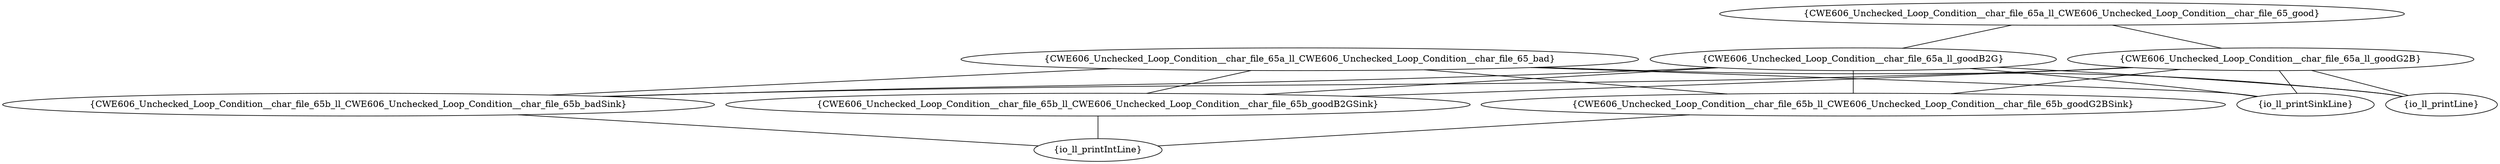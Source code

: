 graph "cg graph" {
CWE606_Unchecked_Loop_Condition__char_file_65a_ll_CWE606_Unchecked_Loop_Condition__char_file_65_bad [label="{CWE606_Unchecked_Loop_Condition__char_file_65a_ll_CWE606_Unchecked_Loop_Condition__char_file_65_bad}"];
io_ll_printLine [label="{io_ll_printLine}"];
CWE606_Unchecked_Loop_Condition__char_file_65b_ll_CWE606_Unchecked_Loop_Condition__char_file_65b_badSink [label="{CWE606_Unchecked_Loop_Condition__char_file_65b_ll_CWE606_Unchecked_Loop_Condition__char_file_65b_badSink}"];
CWE606_Unchecked_Loop_Condition__char_file_65b_ll_CWE606_Unchecked_Loop_Condition__char_file_65b_goodB2GSink [label="{CWE606_Unchecked_Loop_Condition__char_file_65b_ll_CWE606_Unchecked_Loop_Condition__char_file_65b_goodB2GSink}"];
CWE606_Unchecked_Loop_Condition__char_file_65b_ll_CWE606_Unchecked_Loop_Condition__char_file_65b_goodG2BSink [label="{CWE606_Unchecked_Loop_Condition__char_file_65b_ll_CWE606_Unchecked_Loop_Condition__char_file_65b_goodG2BSink}"];
io_ll_printSinkLine [label="{io_ll_printSinkLine}"];
CWE606_Unchecked_Loop_Condition__char_file_65a_ll_CWE606_Unchecked_Loop_Condition__char_file_65_good [label="{CWE606_Unchecked_Loop_Condition__char_file_65a_ll_CWE606_Unchecked_Loop_Condition__char_file_65_good}"];
CWE606_Unchecked_Loop_Condition__char_file_65a_ll_goodG2B [label="{CWE606_Unchecked_Loop_Condition__char_file_65a_ll_goodG2B}"];
CWE606_Unchecked_Loop_Condition__char_file_65a_ll_goodB2G [label="{CWE606_Unchecked_Loop_Condition__char_file_65a_ll_goodB2G}"];
io_ll_printIntLine [label="{io_ll_printIntLine}"];
CWE606_Unchecked_Loop_Condition__char_file_65a_ll_CWE606_Unchecked_Loop_Condition__char_file_65_bad -- io_ll_printLine;
CWE606_Unchecked_Loop_Condition__char_file_65a_ll_CWE606_Unchecked_Loop_Condition__char_file_65_bad -- CWE606_Unchecked_Loop_Condition__char_file_65b_ll_CWE606_Unchecked_Loop_Condition__char_file_65b_badSink;
CWE606_Unchecked_Loop_Condition__char_file_65a_ll_CWE606_Unchecked_Loop_Condition__char_file_65_bad -- CWE606_Unchecked_Loop_Condition__char_file_65b_ll_CWE606_Unchecked_Loop_Condition__char_file_65b_goodB2GSink;
CWE606_Unchecked_Loop_Condition__char_file_65a_ll_CWE606_Unchecked_Loop_Condition__char_file_65_bad -- CWE606_Unchecked_Loop_Condition__char_file_65b_ll_CWE606_Unchecked_Loop_Condition__char_file_65b_goodG2BSink;
CWE606_Unchecked_Loop_Condition__char_file_65a_ll_CWE606_Unchecked_Loop_Condition__char_file_65_bad -- io_ll_printSinkLine;
CWE606_Unchecked_Loop_Condition__char_file_65a_ll_CWE606_Unchecked_Loop_Condition__char_file_65_good -- CWE606_Unchecked_Loop_Condition__char_file_65a_ll_goodG2B;
CWE606_Unchecked_Loop_Condition__char_file_65a_ll_CWE606_Unchecked_Loop_Condition__char_file_65_good -- CWE606_Unchecked_Loop_Condition__char_file_65a_ll_goodB2G;
CWE606_Unchecked_Loop_Condition__char_file_65a_ll_goodG2B -- CWE606_Unchecked_Loop_Condition__char_file_65b_ll_CWE606_Unchecked_Loop_Condition__char_file_65b_badSink;
CWE606_Unchecked_Loop_Condition__char_file_65a_ll_goodG2B -- CWE606_Unchecked_Loop_Condition__char_file_65b_ll_CWE606_Unchecked_Loop_Condition__char_file_65b_goodB2GSink;
CWE606_Unchecked_Loop_Condition__char_file_65a_ll_goodG2B -- CWE606_Unchecked_Loop_Condition__char_file_65b_ll_CWE606_Unchecked_Loop_Condition__char_file_65b_goodG2BSink;
CWE606_Unchecked_Loop_Condition__char_file_65a_ll_goodG2B -- io_ll_printLine;
CWE606_Unchecked_Loop_Condition__char_file_65a_ll_goodG2B -- io_ll_printSinkLine;
CWE606_Unchecked_Loop_Condition__char_file_65b_ll_CWE606_Unchecked_Loop_Condition__char_file_65b_badSink -- io_ll_printIntLine;
CWE606_Unchecked_Loop_Condition__char_file_65b_ll_CWE606_Unchecked_Loop_Condition__char_file_65b_goodB2GSink -- io_ll_printIntLine;
CWE606_Unchecked_Loop_Condition__char_file_65b_ll_CWE606_Unchecked_Loop_Condition__char_file_65b_goodG2BSink -- io_ll_printIntLine;
CWE606_Unchecked_Loop_Condition__char_file_65a_ll_goodB2G -- io_ll_printLine;
CWE606_Unchecked_Loop_Condition__char_file_65a_ll_goodB2G -- CWE606_Unchecked_Loop_Condition__char_file_65b_ll_CWE606_Unchecked_Loop_Condition__char_file_65b_badSink;
CWE606_Unchecked_Loop_Condition__char_file_65a_ll_goodB2G -- CWE606_Unchecked_Loop_Condition__char_file_65b_ll_CWE606_Unchecked_Loop_Condition__char_file_65b_goodB2GSink;
CWE606_Unchecked_Loop_Condition__char_file_65a_ll_goodB2G -- CWE606_Unchecked_Loop_Condition__char_file_65b_ll_CWE606_Unchecked_Loop_Condition__char_file_65b_goodG2BSink;
CWE606_Unchecked_Loop_Condition__char_file_65a_ll_goodB2G -- io_ll_printSinkLine;
}
